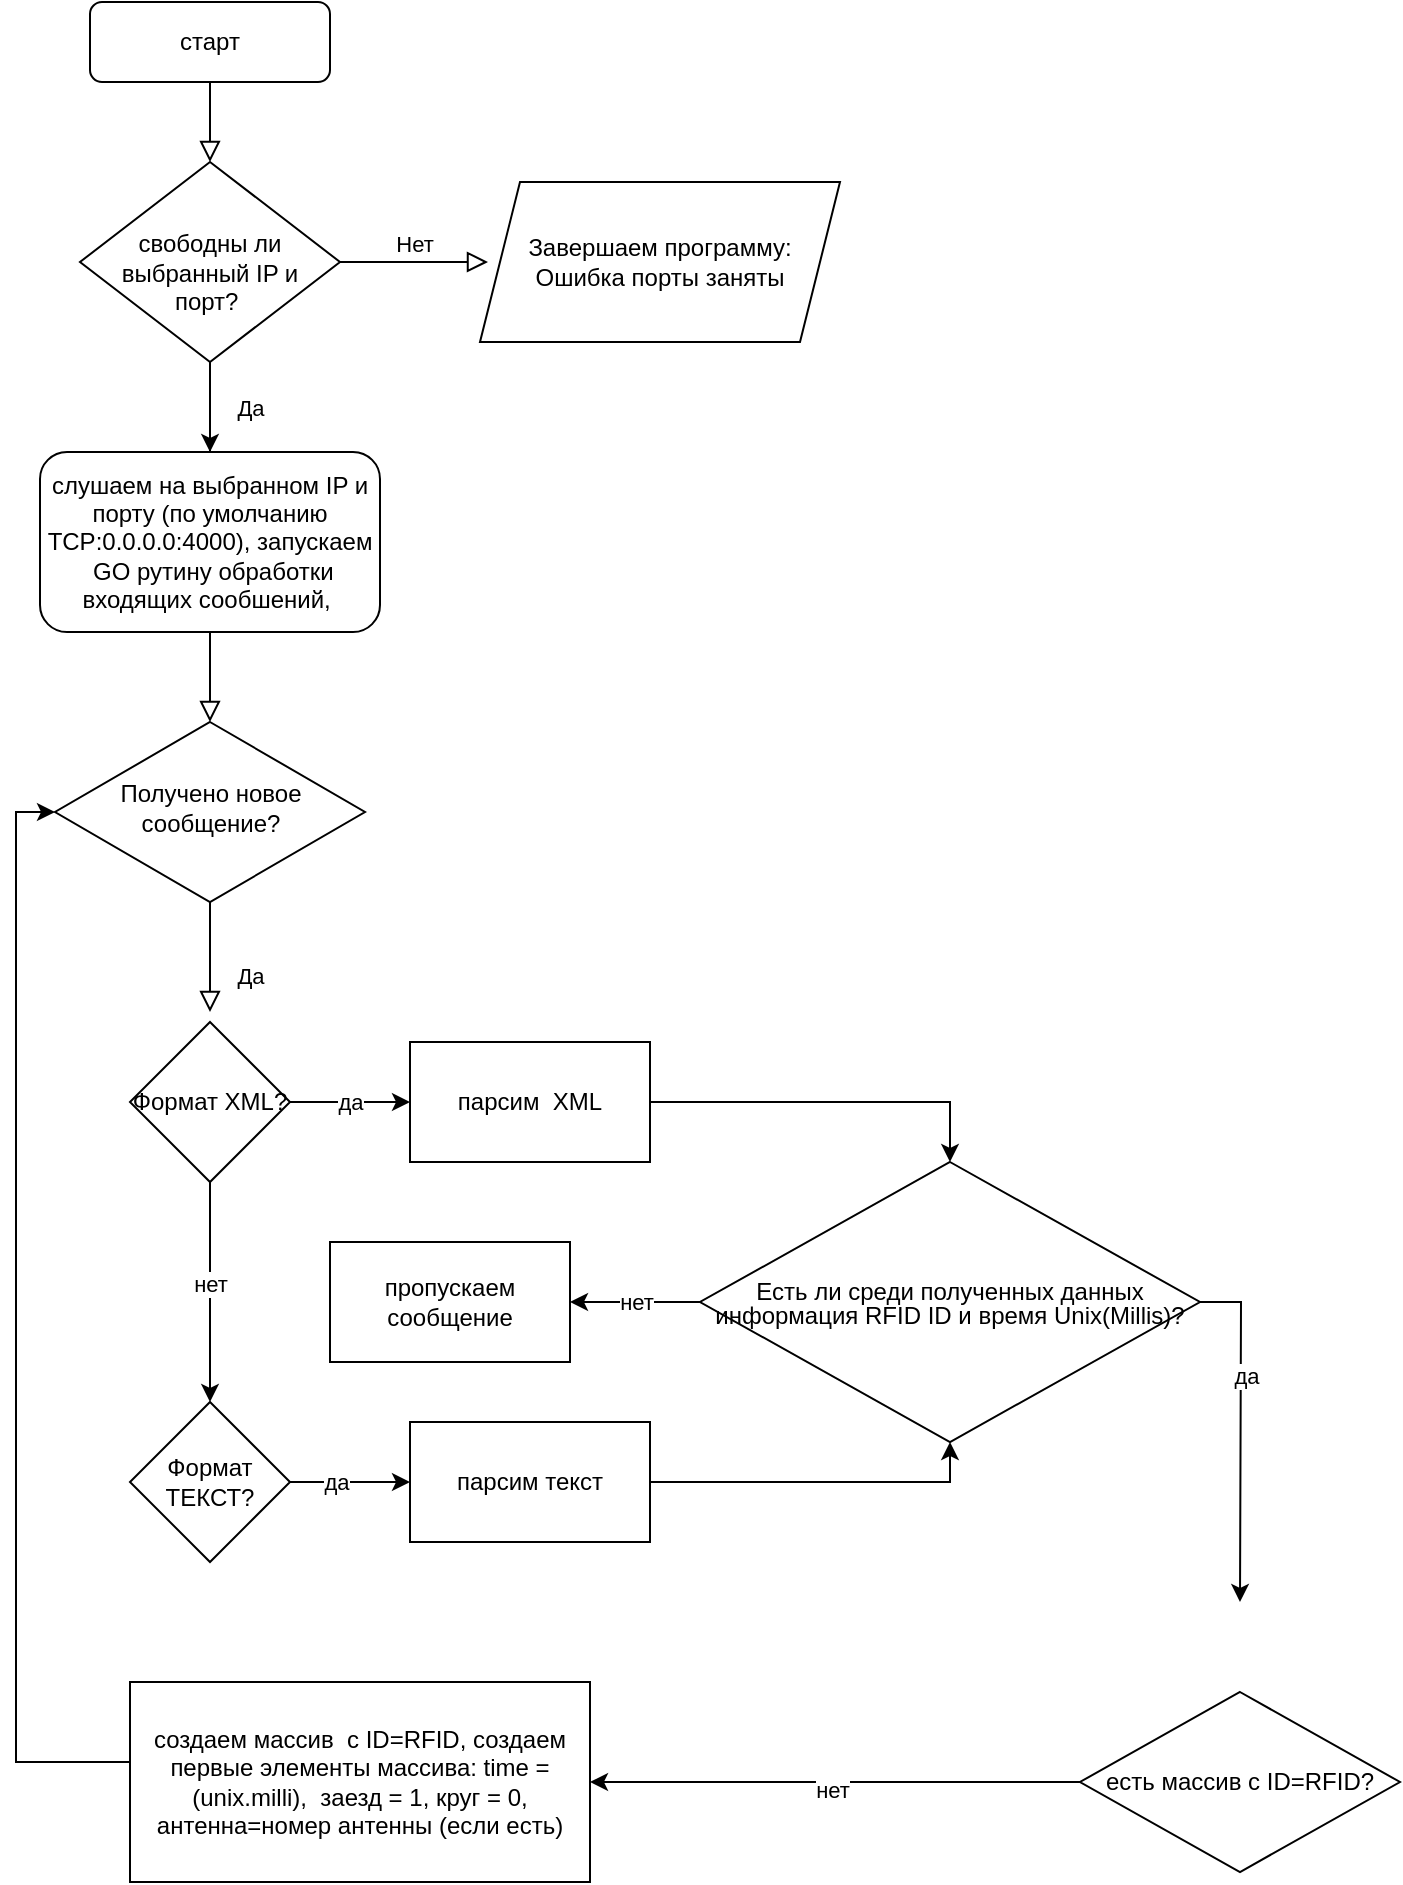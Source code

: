 <mxfile version="14.6.13" type="github">
  <diagram id="C5RBs43oDa-KdzZeNtuy" name="Page-1">
    <mxGraphModel dx="656" dy="482" grid="1" gridSize="10" guides="1" tooltips="1" connect="1" arrows="1" fold="1" page="1" pageScale="1" pageWidth="827" pageHeight="1169" background="none" math="0" shadow="0">
      <root>
        <mxCell id="WIyWlLk6GJQsqaUBKTNV-0" />
        <mxCell id="WIyWlLk6GJQsqaUBKTNV-1" parent="WIyWlLk6GJQsqaUBKTNV-0" />
        <mxCell id="WIyWlLk6GJQsqaUBKTNV-2" value="" style="rounded=0;html=1;jettySize=auto;orthogonalLoop=1;fontSize=11;endArrow=block;endFill=0;endSize=8;strokeWidth=1;shadow=0;labelBackgroundColor=none;edgeStyle=orthogonalEdgeStyle;" parent="WIyWlLk6GJQsqaUBKTNV-1" source="WIyWlLk6GJQsqaUBKTNV-3" target="WIyWlLk6GJQsqaUBKTNV-6" edge="1">
          <mxGeometry relative="1" as="geometry" />
        </mxCell>
        <mxCell id="WIyWlLk6GJQsqaUBKTNV-3" value="старт" style="rounded=1;whiteSpace=wrap;html=1;fontSize=12;glass=0;strokeWidth=1;shadow=0;" parent="WIyWlLk6GJQsqaUBKTNV-1" vertex="1">
          <mxGeometry x="155" y="60" width="120" height="40" as="geometry" />
        </mxCell>
        <mxCell id="WIyWlLk6GJQsqaUBKTNV-4" value="" style="rounded=0;html=1;jettySize=auto;orthogonalLoop=1;fontSize=11;endArrow=block;endFill=0;endSize=8;strokeWidth=1;shadow=0;labelBackgroundColor=none;edgeStyle=orthogonalEdgeStyle;startArrow=none;" parent="WIyWlLk6GJQsqaUBKTNV-1" source="-xHk1IHz1QswQUi32ddZ-0" target="WIyWlLk6GJQsqaUBKTNV-10" edge="1">
          <mxGeometry y="20" relative="1" as="geometry">
            <mxPoint as="offset" />
          </mxGeometry>
        </mxCell>
        <mxCell id="WIyWlLk6GJQsqaUBKTNV-5" value="Нет" style="edgeStyle=orthogonalEdgeStyle;rounded=0;html=1;jettySize=auto;orthogonalLoop=1;fontSize=11;endArrow=block;endFill=0;endSize=8;strokeWidth=1;shadow=0;labelBackgroundColor=none;" parent="WIyWlLk6GJQsqaUBKTNV-1" source="WIyWlLk6GJQsqaUBKTNV-6" edge="1">
          <mxGeometry y="10" relative="1" as="geometry">
            <mxPoint as="offset" />
            <mxPoint x="354" y="190" as="targetPoint" />
          </mxGeometry>
        </mxCell>
        <mxCell id="-xHk1IHz1QswQUi32ddZ-2" value="" style="edgeStyle=orthogonalEdgeStyle;rounded=0;orthogonalLoop=1;jettySize=auto;html=1;" edge="1" parent="WIyWlLk6GJQsqaUBKTNV-1" source="WIyWlLk6GJQsqaUBKTNV-6" target="-xHk1IHz1QswQUi32ddZ-0">
          <mxGeometry relative="1" as="geometry" />
        </mxCell>
        <mxCell id="WIyWlLk6GJQsqaUBKTNV-6" value="&lt;br&gt;свободны ли выбранный IP и порт?&amp;nbsp;" style="rhombus;whiteSpace=wrap;html=1;shadow=0;fontFamily=Helvetica;fontSize=12;align=center;strokeWidth=1;spacing=6;spacingTop=-4;" parent="WIyWlLk6GJQsqaUBKTNV-1" vertex="1">
          <mxGeometry x="150" y="140" width="130" height="100" as="geometry" />
        </mxCell>
        <mxCell id="WIyWlLk6GJQsqaUBKTNV-8" value="Да" style="rounded=0;html=1;jettySize=auto;orthogonalLoop=1;fontSize=11;endArrow=block;endFill=0;endSize=8;strokeWidth=1;shadow=0;labelBackgroundColor=none;edgeStyle=orthogonalEdgeStyle;" parent="WIyWlLk6GJQsqaUBKTNV-1" source="WIyWlLk6GJQsqaUBKTNV-10" edge="1">
          <mxGeometry x="0.333" y="20" relative="1" as="geometry">
            <mxPoint as="offset" />
            <mxPoint x="215" y="565" as="targetPoint" />
          </mxGeometry>
        </mxCell>
        <mxCell id="WIyWlLk6GJQsqaUBKTNV-10" value="Получено новое сообщение?" style="rhombus;whiteSpace=wrap;html=1;shadow=0;fontFamily=Helvetica;fontSize=12;align=center;strokeWidth=1;spacing=6;spacingTop=-4;" parent="WIyWlLk6GJQsqaUBKTNV-1" vertex="1">
          <mxGeometry x="137.5" y="420" width="155" height="90" as="geometry" />
        </mxCell>
        <mxCell id="-xHk1IHz1QswQUi32ddZ-0" value="слушаем на выбранном IP и порту (по умолчанию TCP:0.0.0.0:4000), запускаем &amp;nbsp;GO рутину обработки входящих сообшений,&amp;nbsp;" style="rounded=1;whiteSpace=wrap;html=1;" vertex="1" parent="WIyWlLk6GJQsqaUBKTNV-1">
          <mxGeometry x="130" y="285" width="170" height="90" as="geometry" />
        </mxCell>
        <mxCell id="-xHk1IHz1QswQUi32ddZ-3" value="Да" style="rounded=0;html=1;jettySize=auto;orthogonalLoop=1;fontSize=11;endArrow=none;endFill=0;endSize=8;strokeWidth=1;shadow=0;labelBackgroundColor=none;edgeStyle=orthogonalEdgeStyle;" edge="1" parent="WIyWlLk6GJQsqaUBKTNV-1" source="WIyWlLk6GJQsqaUBKTNV-6" target="-xHk1IHz1QswQUi32ddZ-0">
          <mxGeometry y="20" relative="1" as="geometry">
            <mxPoint as="offset" />
            <mxPoint x="215" y="240" as="sourcePoint" />
            <mxPoint x="220" y="380" as="targetPoint" />
          </mxGeometry>
        </mxCell>
        <mxCell id="-xHk1IHz1QswQUi32ddZ-4" value="&lt;span&gt;Завершаем программу: Ошибка порты заняты&lt;/span&gt;" style="shape=parallelogram;perimeter=parallelogramPerimeter;whiteSpace=wrap;html=1;fixedSize=1;" vertex="1" parent="WIyWlLk6GJQsqaUBKTNV-1">
          <mxGeometry x="350" y="150" width="180" height="80" as="geometry" />
        </mxCell>
        <mxCell id="-xHk1IHz1QswQUi32ddZ-8" value="да" style="edgeStyle=orthogonalEdgeStyle;rounded=0;orthogonalLoop=1;jettySize=auto;html=1;" edge="1" parent="WIyWlLk6GJQsqaUBKTNV-1" source="-xHk1IHz1QswQUi32ddZ-6" target="-xHk1IHz1QswQUi32ddZ-7">
          <mxGeometry relative="1" as="geometry" />
        </mxCell>
        <mxCell id="-xHk1IHz1QswQUi32ddZ-10" value="" style="edgeStyle=orthogonalEdgeStyle;rounded=0;orthogonalLoop=1;jettySize=auto;html=1;" edge="1" parent="WIyWlLk6GJQsqaUBKTNV-1" source="-xHk1IHz1QswQUi32ddZ-6" target="-xHk1IHz1QswQUi32ddZ-9">
          <mxGeometry relative="1" as="geometry" />
        </mxCell>
        <mxCell id="-xHk1IHz1QswQUi32ddZ-11" value="нет" style="edgeLabel;html=1;align=center;verticalAlign=middle;resizable=0;points=[];" vertex="1" connectable="0" parent="-xHk1IHz1QswQUi32ddZ-10">
          <mxGeometry x="-0.075" relative="1" as="geometry">
            <mxPoint as="offset" />
          </mxGeometry>
        </mxCell>
        <mxCell id="-xHk1IHz1QswQUi32ddZ-6" value="Формат XML?" style="rhombus;whiteSpace=wrap;html=1;" vertex="1" parent="WIyWlLk6GJQsqaUBKTNV-1">
          <mxGeometry x="175" y="570" width="80" height="80" as="geometry" />
        </mxCell>
        <mxCell id="-xHk1IHz1QswQUi32ddZ-17" value="" style="edgeStyle=orthogonalEdgeStyle;rounded=0;orthogonalLoop=1;jettySize=auto;html=1;entryX=0.5;entryY=0;entryDx=0;entryDy=0;" edge="1" parent="WIyWlLk6GJQsqaUBKTNV-1" source="-xHk1IHz1QswQUi32ddZ-7" target="-xHk1IHz1QswQUi32ddZ-18">
          <mxGeometry relative="1" as="geometry">
            <mxPoint x="520" y="680" as="targetPoint" />
            <Array as="points">
              <mxPoint x="585" y="610" />
            </Array>
          </mxGeometry>
        </mxCell>
        <mxCell id="-xHk1IHz1QswQUi32ddZ-7" value="парсим &amp;nbsp;XML" style="whiteSpace=wrap;html=1;" vertex="1" parent="WIyWlLk6GJQsqaUBKTNV-1">
          <mxGeometry x="315" y="580" width="120" height="60" as="geometry" />
        </mxCell>
        <mxCell id="-xHk1IHz1QswQUi32ddZ-14" value="" style="edgeStyle=orthogonalEdgeStyle;rounded=0;orthogonalLoop=1;jettySize=auto;html=1;" edge="1" parent="WIyWlLk6GJQsqaUBKTNV-1" source="-xHk1IHz1QswQUi32ddZ-9" target="-xHk1IHz1QswQUi32ddZ-13">
          <mxGeometry relative="1" as="geometry" />
        </mxCell>
        <mxCell id="-xHk1IHz1QswQUi32ddZ-15" value="да" style="edgeLabel;html=1;align=center;verticalAlign=middle;resizable=0;points=[];" vertex="1" connectable="0" parent="-xHk1IHz1QswQUi32ddZ-14">
          <mxGeometry x="-0.233" relative="1" as="geometry">
            <mxPoint as="offset" />
          </mxGeometry>
        </mxCell>
        <mxCell id="-xHk1IHz1QswQUi32ddZ-9" value="Формат ТЕКСТ?" style="rhombus;whiteSpace=wrap;html=1;" vertex="1" parent="WIyWlLk6GJQsqaUBKTNV-1">
          <mxGeometry x="175" y="760" width="80" height="80" as="geometry" />
        </mxCell>
        <mxCell id="-xHk1IHz1QswQUi32ddZ-12" style="edgeStyle=orthogonalEdgeStyle;rounded=0;orthogonalLoop=1;jettySize=auto;html=1;exitX=0.5;exitY=1;exitDx=0;exitDy=0;" edge="1" parent="WIyWlLk6GJQsqaUBKTNV-1" source="-xHk1IHz1QswQUi32ddZ-9" target="-xHk1IHz1QswQUi32ddZ-9">
          <mxGeometry relative="1" as="geometry" />
        </mxCell>
        <mxCell id="-xHk1IHz1QswQUi32ddZ-19" value="" style="edgeStyle=orthogonalEdgeStyle;rounded=0;orthogonalLoop=1;jettySize=auto;html=1;entryX=0.5;entryY=1;entryDx=0;entryDy=0;" edge="1" parent="WIyWlLk6GJQsqaUBKTNV-1" source="-xHk1IHz1QswQUi32ddZ-13" target="-xHk1IHz1QswQUi32ddZ-18">
          <mxGeometry relative="1" as="geometry" />
        </mxCell>
        <mxCell id="-xHk1IHz1QswQUi32ddZ-13" value="парсим текст" style="whiteSpace=wrap;html=1;" vertex="1" parent="WIyWlLk6GJQsqaUBKTNV-1">
          <mxGeometry x="315" y="770" width="120" height="60" as="geometry" />
        </mxCell>
        <mxCell id="-xHk1IHz1QswQUi32ddZ-21" value="" style="edgeStyle=orthogonalEdgeStyle;rounded=0;orthogonalLoop=1;jettySize=auto;html=1;" edge="1" parent="WIyWlLk6GJQsqaUBKTNV-1" source="-xHk1IHz1QswQUi32ddZ-18">
          <mxGeometry relative="1" as="geometry">
            <mxPoint x="730" y="860" as="targetPoint" />
          </mxGeometry>
        </mxCell>
        <mxCell id="-xHk1IHz1QswQUi32ddZ-22" value="да" style="edgeLabel;html=1;align=center;verticalAlign=middle;resizable=0;points=[];" vertex="1" connectable="0" parent="-xHk1IHz1QswQUi32ddZ-21">
          <mxGeometry x="-0.324" y="2" relative="1" as="geometry">
            <mxPoint as="offset" />
          </mxGeometry>
        </mxCell>
        <mxCell id="-xHk1IHz1QswQUi32ddZ-24" value="нет" style="edgeStyle=orthogonalEdgeStyle;rounded=0;orthogonalLoop=1;jettySize=auto;html=1;" edge="1" parent="WIyWlLk6GJQsqaUBKTNV-1" source="-xHk1IHz1QswQUi32ddZ-18" target="-xHk1IHz1QswQUi32ddZ-23">
          <mxGeometry relative="1" as="geometry" />
        </mxCell>
        <mxCell id="-xHk1IHz1QswQUi32ddZ-18" value="&lt;p style=&quot;line-height: 100%&quot;&gt;Есть ли среди полученных данных информация RFID ID и время Unix(Millis)?&lt;/p&gt;" style="rhombus;whiteSpace=wrap;html=1;perimeterSpacing=0;" vertex="1" parent="WIyWlLk6GJQsqaUBKTNV-1">
          <mxGeometry x="460" y="640" width="250" height="140" as="geometry" />
        </mxCell>
        <mxCell id="-xHk1IHz1QswQUi32ddZ-23" value="пропускаем сообщение" style="whiteSpace=wrap;html=1;" vertex="1" parent="WIyWlLk6GJQsqaUBKTNV-1">
          <mxGeometry x="275" y="680" width="120" height="60" as="geometry" />
        </mxCell>
        <mxCell id="-xHk1IHz1QswQUi32ddZ-28" value="" style="edgeStyle=orthogonalEdgeStyle;rounded=0;orthogonalLoop=1;jettySize=auto;html=1;" edge="1" parent="WIyWlLk6GJQsqaUBKTNV-1" source="-xHk1IHz1QswQUi32ddZ-25" target="-xHk1IHz1QswQUi32ddZ-27">
          <mxGeometry relative="1" as="geometry" />
        </mxCell>
        <mxCell id="-xHk1IHz1QswQUi32ddZ-29" value="нет" style="edgeLabel;html=1;align=center;verticalAlign=middle;resizable=0;points=[];" vertex="1" connectable="0" parent="-xHk1IHz1QswQUi32ddZ-28">
          <mxGeometry x="0.011" y="4" relative="1" as="geometry">
            <mxPoint as="offset" />
          </mxGeometry>
        </mxCell>
        <mxCell id="-xHk1IHz1QswQUi32ddZ-25" value="есть массив c ID=RFID?" style="rhombus;whiteSpace=wrap;html=1;" vertex="1" parent="WIyWlLk6GJQsqaUBKTNV-1">
          <mxGeometry x="650" y="905" width="160" height="90" as="geometry" />
        </mxCell>
        <mxCell id="-xHk1IHz1QswQUi32ddZ-31" value="" style="edgeStyle=orthogonalEdgeStyle;rounded=0;orthogonalLoop=1;jettySize=auto;html=1;entryX=0;entryY=0.5;entryDx=0;entryDy=0;" edge="1" parent="WIyWlLk6GJQsqaUBKTNV-1" source="-xHk1IHz1QswQUi32ddZ-27" target="WIyWlLk6GJQsqaUBKTNV-10">
          <mxGeometry relative="1" as="geometry">
            <mxPoint x="150" y="640" as="targetPoint" />
            <Array as="points">
              <mxPoint x="118" y="940" />
              <mxPoint x="118" y="465" />
            </Array>
          </mxGeometry>
        </mxCell>
        <mxCell id="-xHk1IHz1QswQUi32ddZ-27" value="создаем массив &amp;nbsp;с ID=RFID, создаем первые элементы массива: time = (unix.milli), &amp;nbsp;заезд = 1, круг = 0, антенна=номер антенны (если есть)" style="whiteSpace=wrap;html=1;" vertex="1" parent="WIyWlLk6GJQsqaUBKTNV-1">
          <mxGeometry x="175" y="900" width="230" height="100" as="geometry" />
        </mxCell>
      </root>
    </mxGraphModel>
  </diagram>
</mxfile>
